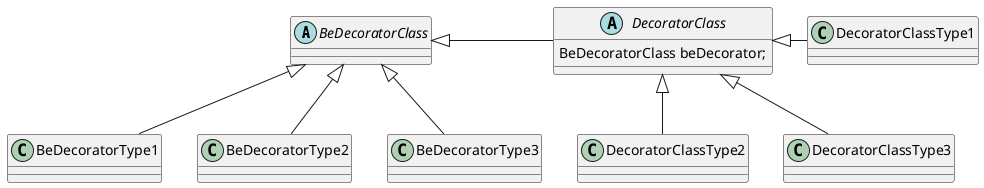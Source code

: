 @startuml

'abstract class AbstractList
  ''abstract AbstractCollection
  ''interface List
  ''interface Collection
  ''
  ''List <|-- AbstractList
  ''Collection <|-- AbstractCollection
  ''
  ''Collection <|- List
  ''AbstractCollection <|- AbstractList
  ''AbstractList <|-- ArrayList
  ''
  ''class ArrayList {
  ''Object[] elementData
  ''size()
  ''}
  ''
  ''enum TimeUnit {
  ''DAYS
  ''HOURS
  ''MINUTES
  ''}
  abstract class BeDecoratorClass

  BeDecoratorClass <|-- BeDecoratorType1
  BeDecoratorClass <|-- BeDecoratorType2
  BeDecoratorClass <|-- BeDecoratorType3

  abstract class DecoratorClass{
    BeDecoratorClass beDecorator;
  }
  BeDecoratorClass <|- DecoratorClass
  DecoratorClass <|- DecoratorClassType1
  DecoratorClass <|-- DecoratorClassType2
  DecoratorClass <|-- DecoratorClassType3



@enduml